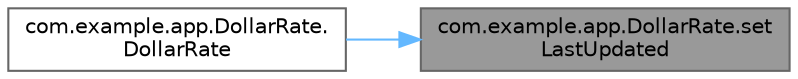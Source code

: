 digraph "com.example.app.DollarRate.setLastUpdated"
{
 // LATEX_PDF_SIZE
  bgcolor="transparent";
  edge [fontname=Helvetica,fontsize=10,labelfontname=Helvetica,labelfontsize=10];
  node [fontname=Helvetica,fontsize=10,shape=box,height=0.2,width=0.4];
  rankdir="RL";
  Node1 [id="Node000001",label="com.example.app.DollarRate.set\lLastUpdated",height=0.2,width=0.4,color="gray40", fillcolor="grey60", style="filled", fontcolor="black",tooltip=" "];
  Node1 -> Node2 [id="edge1_Node000001_Node000002",dir="back",color="steelblue1",style="solid",tooltip=" "];
  Node2 [id="Node000002",label="com.example.app.DollarRate.\lDollarRate",height=0.2,width=0.4,color="grey40", fillcolor="white", style="filled",URL="$classcom_1_1example_1_1app_1_1_dollar_rate.html#a6d2b9f523a8bdd719cf4d7f98378daea",tooltip=" "];
}
